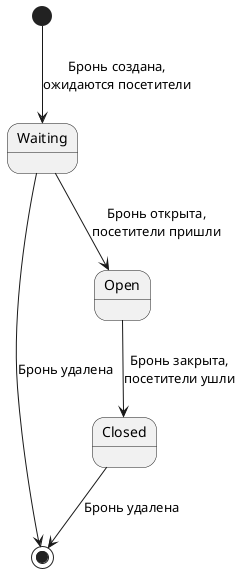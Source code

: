 @startuml Диаграмма состояний для брони

' title
'     Диаграмма состояний для столов
' end title

[*] --> Waiting : Бронь создана,\nожидаются посетители
Waiting -down-> Open : Бронь открыта,\nпосетители пришли
Open -down-> Closed : Бронь закрыта,\nпосетители ушли
Waiting -right-> [*]  : Бронь удалена
Closed --> [*] : Бронь удалена

@enduml